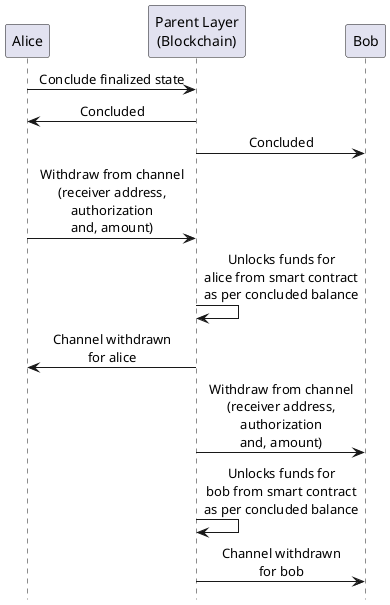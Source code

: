 ' SPDX-FileCopyrightText: 2021 Hyperledger
' SPDX-License-Identifier: CC-BY-4.0

@startuml settle_ledger
!pragma teoz true
hide footbox
skinparam SequenceMessageAlign center

participant "Alice" as alice
participant "Parent Layer\n(Blockchain)" as parentLayer
participant "Bob" as bob

alice -> parentLayer: Conclude finalized state
alice <- parentLayer: Concluded
parentLayer -> bob: Concluded
alice -> parentLayer: Withdraw from channel\n(receiver address,\nauthorization\nand, amount)
parentLayer -> parentLayer: Unlocks funds for\nalice from smart contract\nas per concluded balance
alice <- parentLayer: Channel withdrawn\nfor alice

parentLayer -> bob: Withdraw from channel\n(receiver address,\nauthorization\nand, amount)
parentLayer -> parentLayer: Unlocks funds for\nbob from smart contract\nas per concluded balance
parentLayer -> bob: Channel withdrawn\nfor bob

@enduml
